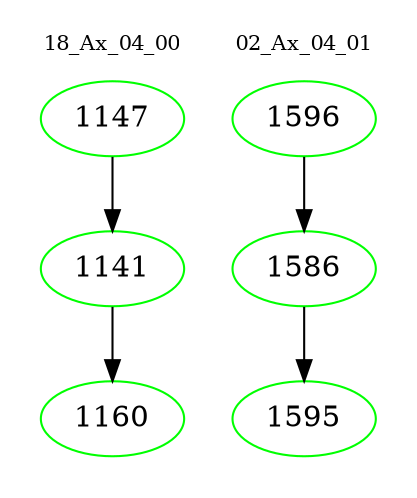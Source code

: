 digraph{
subgraph cluster_0 {
color = white
label = "18_Ax_04_00";
fontsize=10;
T0_1147 [label="1147", color="green"]
T0_1147 -> T0_1141 [color="black"]
T0_1141 [label="1141", color="green"]
T0_1141 -> T0_1160 [color="black"]
T0_1160 [label="1160", color="green"]
}
subgraph cluster_1 {
color = white
label = "02_Ax_04_01";
fontsize=10;
T1_1596 [label="1596", color="green"]
T1_1596 -> T1_1586 [color="black"]
T1_1586 [label="1586", color="green"]
T1_1586 -> T1_1595 [color="black"]
T1_1595 [label="1595", color="green"]
}
}
